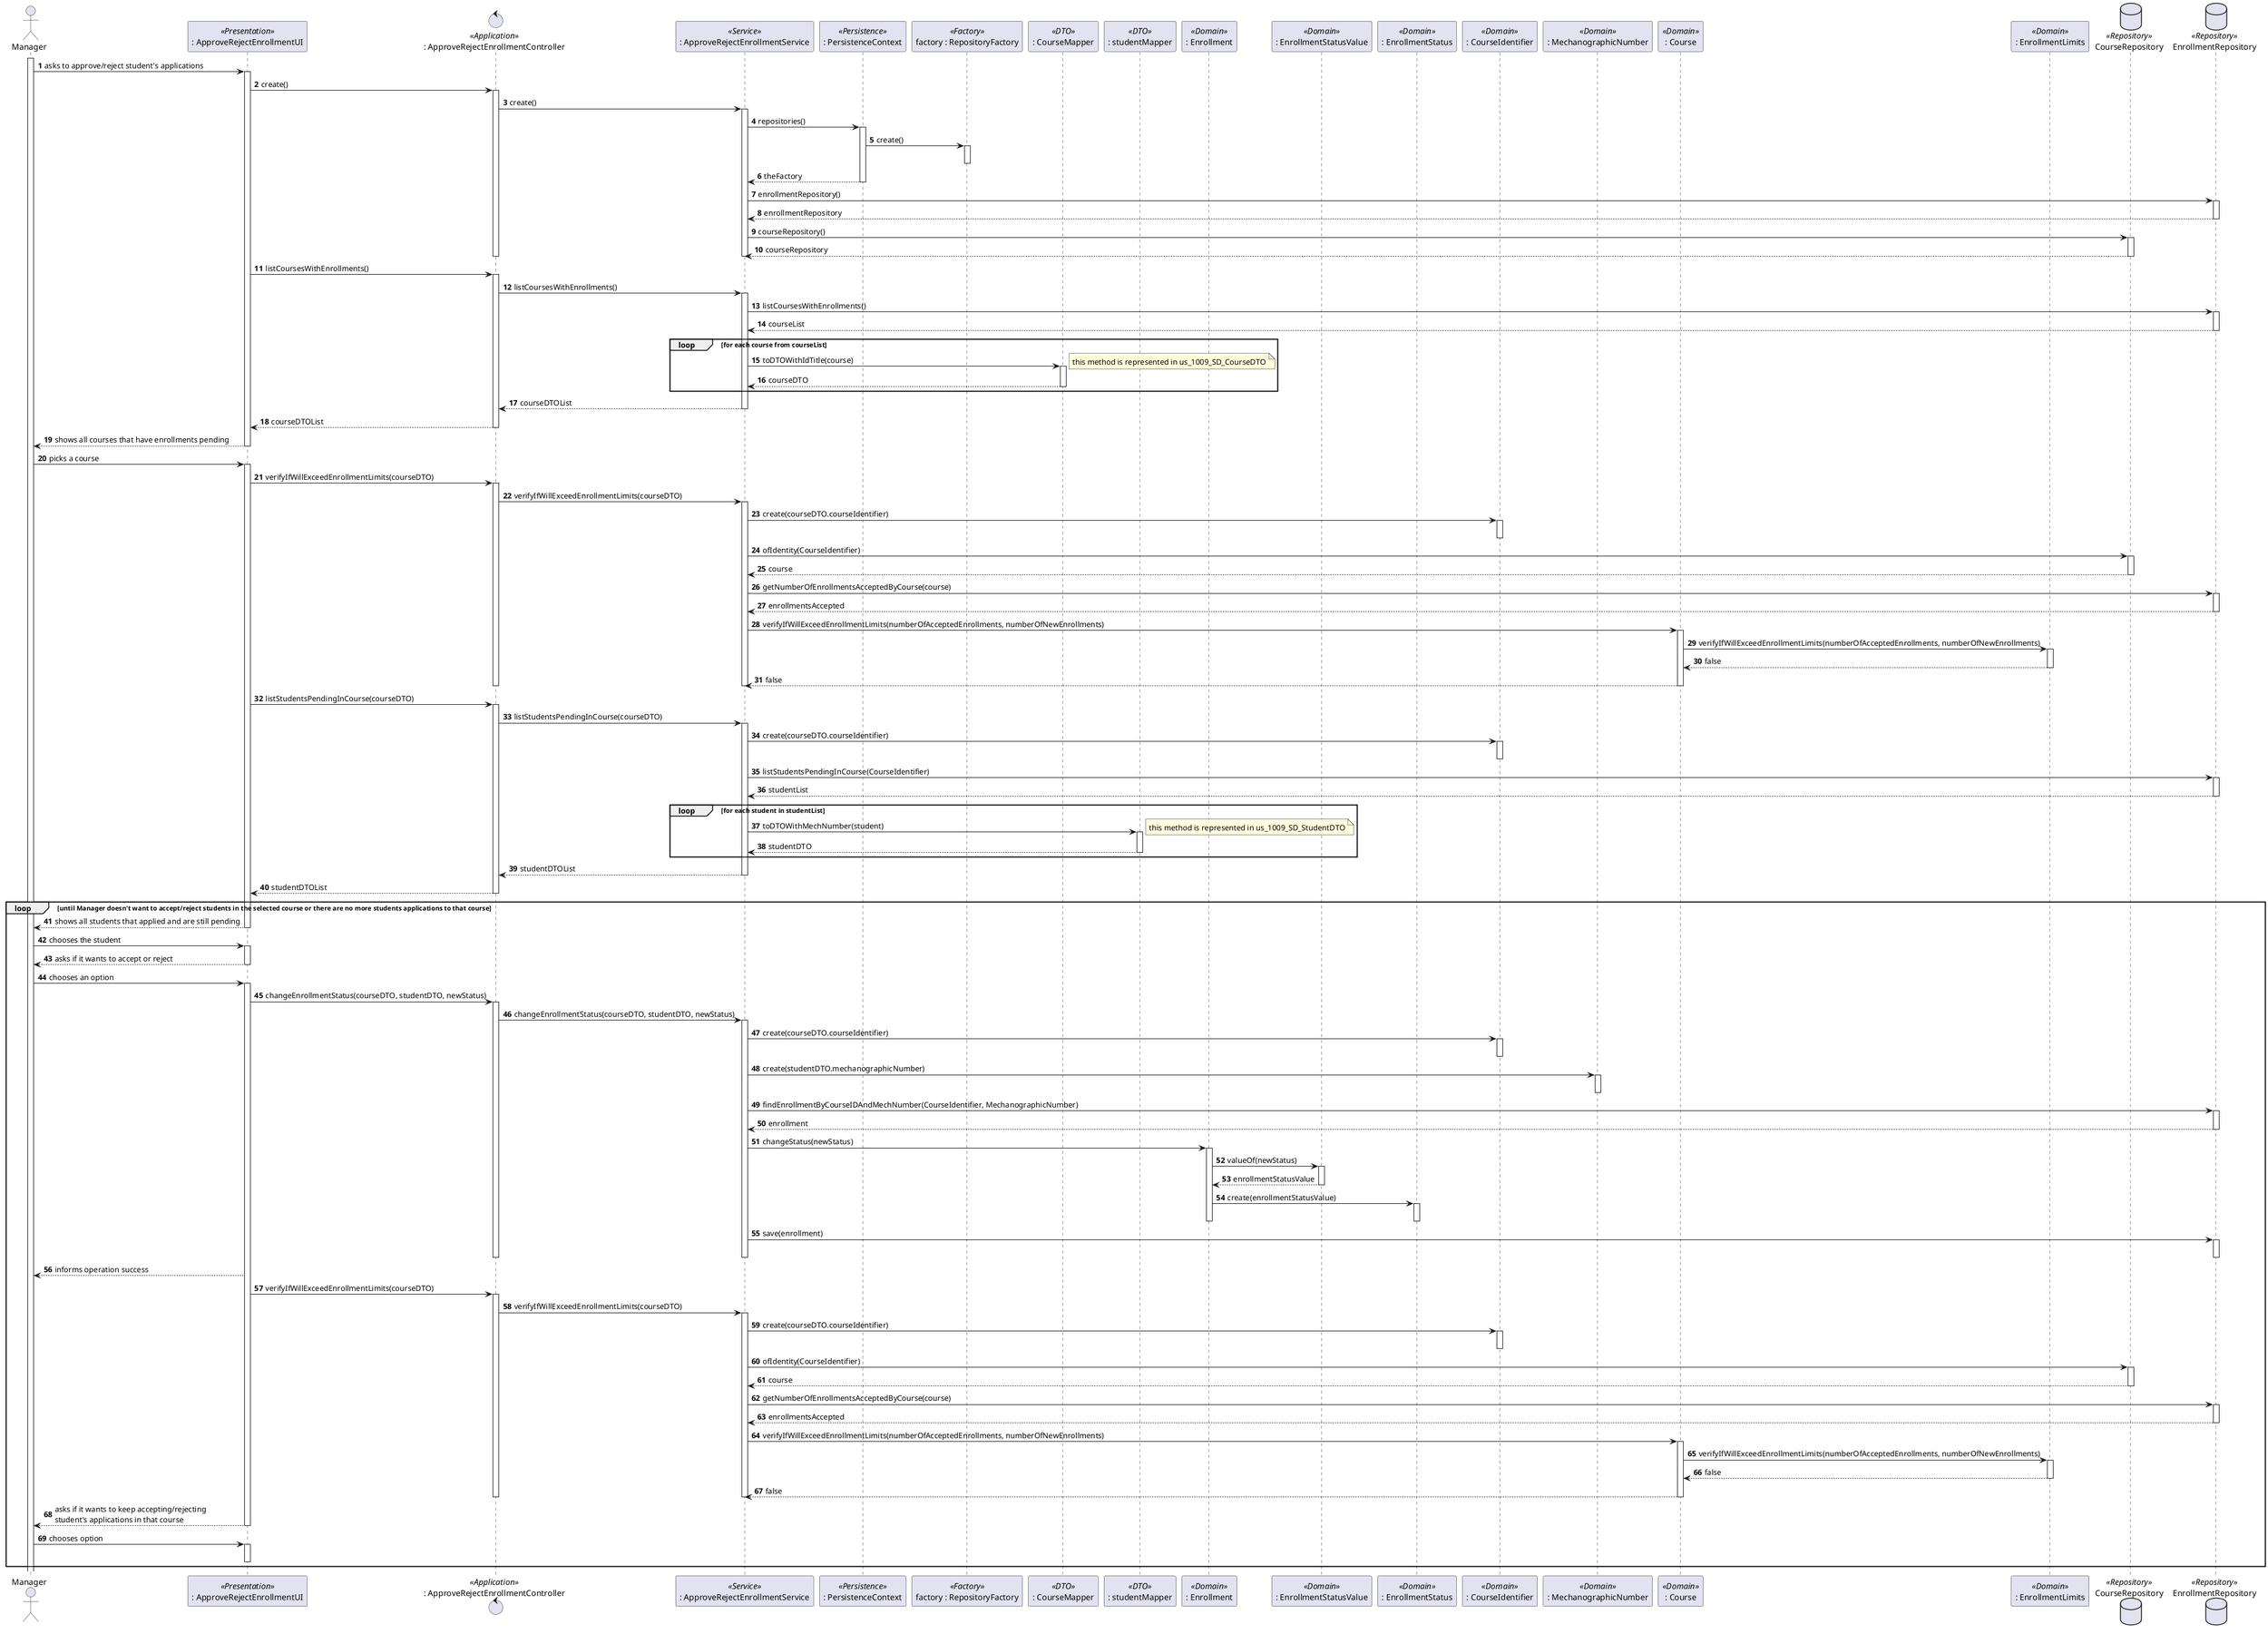@startuml
autonumber
actor "Manager" as MGR

participant ": ApproveRejectEnrollmentUI" as UI <<Presentation>>
control ": ApproveRejectEnrollmentController" as CTRL <<Application>>
participant ": ApproveRejectEnrollmentService" as ARES <<Service>>
participant ": PersistenceContext" as PC <<Persistence>>
participant "factory : RepositoryFactory" as RF <<Factory>>
participant ": CourseMapper" as CM <<DTO>>
participant ": studentMapper" as PM <<DTO>>
participant ": Enrollment" as E <<Domain>>
participant ": EnrollmentStatusValue" as ESV <<Domain>>
participant ": EnrollmentStatus" as ES <<Domain>>
participant ": CourseIdentifier" as CI <<Domain>>
participant ": MechanographicNumber" as SMN <<Domain>>
participant ": Course" as C <<Domain>>
participant ": EnrollmentLimits" as EL <<Domain>>
database CourseRepository as CR <<Repository>>
database EnrollmentRepository as ER <<Repository>>

activate MGR
MGR -> UI : asks to approve/reject student's applications
activate UI
UI -> CTRL  : create()
activate CTRL
CTRL -> ARES  : create()

activate ARES
ARES -> PC : repositories()
activate PC
PC -> RF : create()
activate RF
deactivate RF
PC --> ARES : theFactory
deactivate PC
ARES ->ER : enrollmentRepository()
activate ER
ER --> ARES : enrollmentRepository
deactivate ER
ARES -> CR : courseRepository()
activate CR
CR --> ARES : courseRepository
deactivate CR
deactivate ARES
deactivate CTRL


UI->CTRL : listCoursesWithEnrollments()
activate CTRL
CTRL-> ARES : listCoursesWithEnrollments()
activate ARES
ARES -> ER : listCoursesWithEnrollments()
activate ER
ER --> ARES : courseList
deactivate ER
deactivate ER
loop for each course from courseList
ARES -> CM : toDTOWithIdTitle(course)
note right : this method is represented in us_1009_SD_CourseDTO
activate CM

CM --> ARES : courseDTO
deactivate CM
end loop
ARES --> CTRL : courseDTOList
deactivate ARES
CTRL --> UI : courseDTOList
deactivate CTRL

UI --> MGR : shows all courses that have enrollments pending
deactivate UI

MGR -> UI : picks a course
activate UI
UI -> CTRL : verifyIfWillExceedEnrollmentLimits(courseDTO)
activate CTRL
CTRL -> ARES : verifyIfWillExceedEnrollmentLimits(courseDTO)
activate ARES
ARES -> CI : create(courseDTO.courseIdentifier)
activate CI
deactivate CI
ARES -> CR : ofIdentity(CourseIdentifier)
activate CR
CR --> ARES : course
deactivate CR
ARES -> ER : getNumberOfEnrollmentsAcceptedByCourse(course)
activate ER
ER --> ARES : enrollmentsAccepted
deactivate ER
ARES -> C : verifyIfWillExceedEnrollmentLimits(numberOfAcceptedEnrollments, numberOfNewEnrollments)
activate C
C -> EL : verifyIfWillExceedEnrollmentLimits(numberOfAcceptedEnrollments, numberOfNewEnrollments)
activate EL
EL --> C : false
deactivate EL
C --> ARES : false
deactivate C
deactivate CTRL
deactivate ARES

UI -> CTRL : listStudentsPendingInCourse(courseDTO)
activate CTRL

CTRL -> ARES : listStudentsPendingInCourse(courseDTO)
activate ARES
ARES -> CI : create(courseDTO.courseIdentifier)
activate CI
deactivate CI

ARES -> ER : listStudentsPendingInCourse(CourseIdentifier)
activate ER
ER --> ARES : studentList
deactivate ER
loop for each student in studentList
ARES -> PM : toDTOWithMechNumber(student)
note right : this method is represented in us_1009_SD_StudentDTO
activate PM

PM --> ARES : studentDTO
deactivate PM
end loop

ARES --> CTRL : studentDTOList
deactivate ARES
CTRL --> UI : studentDTOList
deactivate CTRL

loop until Manager doesn't want to accept/reject students in the selected course or there are no more students applications to that course

UI--> MGR : shows all students that applied and are still pending
deactivate UI
MGR -> UI : chooses the student
activate UI
UI --> MGR : asks if it wants to accept or reject
deactivate UI
MGR -> UI : chooses an option
activate UI
UI -> CTRL : changeEnrollmentStatus(courseDTO, studentDTO, newStatus)
activate CTRL
CTRL -> ARES : changeEnrollmentStatus(courseDTO, studentDTO, newStatus)
activate ARES
ARES -> CI : create(courseDTO.courseIdentifier)
activate CI
deactivate CI
ARES -> SMN : create(studentDTO.mechanographicNumber)
activate SMN
deactivate SMN
ARES -> ER : findEnrollmentByCourseIDAndMechNumber(CourseIdentifier, MechanographicNumber)
activate ER
ER --> ARES : enrollment
deactivate ER
ARES -> E : changeStatus(newStatus)
activate E
E -> ESV : valueOf(newStatus)
activate ESV
ESV --> E : enrollmentStatusValue
deactivate ESV
E -> ES : create(enrollmentStatusValue)
activate ES
deactivate ES
deactivate E
ARES -> ER : save(enrollment)
activate ER
deactivate ER

deactivate CTRL
deactivate ARES
UI --> MGR : informs operation success
UI -> CTRL : verifyIfWillExceedEnrollmentLimits(courseDTO)
activate CTRL
CTRL -> ARES : verifyIfWillExceedEnrollmentLimits(courseDTO)
activate ARES
ARES -> CI : create(courseDTO.courseIdentifier)
activate CI
deactivate CI
ARES -> CR : ofIdentity(CourseIdentifier)
activate CR
CR --> ARES : course
deactivate CR
ARES -> ER : getNumberOfEnrollmentsAcceptedByCourse(course)
activate ER
ER --> ARES : enrollmentsAccepted
deactivate ER
ARES -> C : verifyIfWillExceedEnrollmentLimits(numberOfAcceptedEnrollments, numberOfNewEnrollments)
activate C
C -> EL : verifyIfWillExceedEnrollmentLimits(numberOfAcceptedEnrollments, numberOfNewEnrollments)
activate EL
EL --> C : false
deactivate EL
C --> ARES : false
deactivate C
deactivate CTRL
deactivate ARES
UI --> MGR : asks if it wants to keep accepting/rejecting\nstudent's applications in that course
deactivate UI
MGR -> UI : chooses option

activate UI
deactivate UI

end loop
@enduml